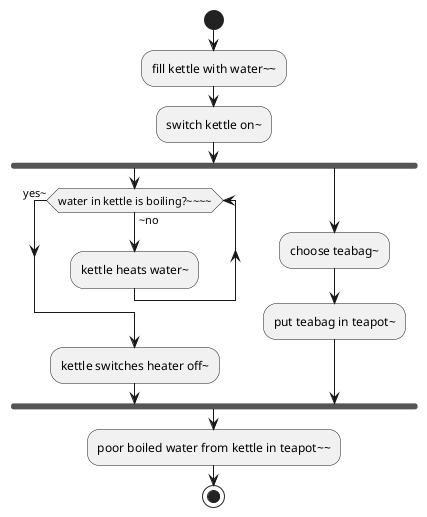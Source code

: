 @startuml

start
:fill kettle with water~~;
:switch kettle on~;
fork
    while (water in kettle is boiling?~~~~) is (~no)
        :kettle heats water~;
    endwhile (yes~)
    :kettle switches heater off~;
fork again
    :choose teabag~;
    :put teabag in teapot~;
end fork
:poor boiled water from kettle in teapot~~;
stop

@enduml
